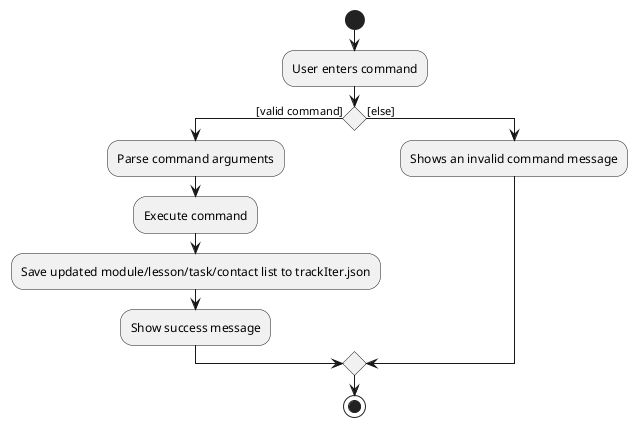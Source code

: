 @startuml
start
:User enters command;

'Since the beta syntax does not support placing the condition outside the
'diamond we place it as the true branch instead.

if () then ([valid command])
    :Parse command arguments;
    :Execute command;
    :Save updated module/lesson/task/contact list to trackIter.json;
    :Show success message;
else ([else])
    :Shows an invalid command message;
endif
stop
@enduml
